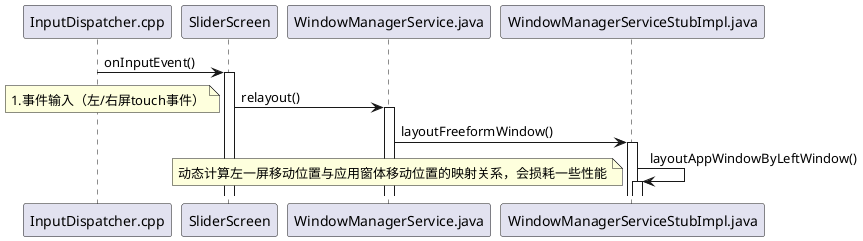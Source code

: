 @startuml
'https://plantuml.com/sequence-diagram


InputDispatcher.cpp -> SliderScreen:onInputEvent()
activate SliderScreen
SliderScreen -> WindowManagerService.java: relayout()
activate WindowManagerService.java
note left
1.事件输入（左/右屏touch事件）
end note

WindowManagerService.java -> WindowManagerServiceStubImpl.java: layoutFreeformWindow()
activate WindowManagerServiceStubImpl.java

WindowManagerServiceStubImpl.java -> WindowManagerServiceStubImpl.java: layoutAppWindowByLeftWindow()
activate WindowManagerServiceStubImpl.java
note left
动态计算左一屏移动位置与应用窗体移动位置的映射关系，会损耗一些性能
end note

@enduml